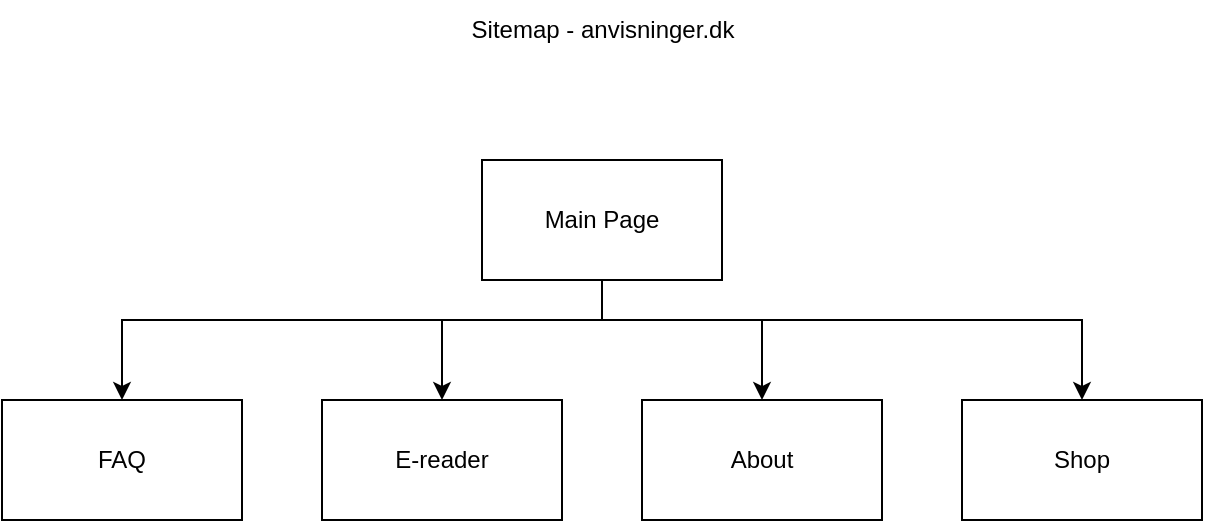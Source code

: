 <mxfile version="20.8.16" type="device"><diagram name="Page-1" id="RURv1e_WmLMmArm-_mQ0"><mxGraphModel dx="1352" dy="977" grid="1" gridSize="10" guides="1" tooltips="1" connect="1" arrows="1" fold="1" page="1" pageScale="1" pageWidth="850" pageHeight="1100" math="0" shadow="0"><root><mxCell id="0"/><mxCell id="1" parent="0"/><mxCell id="ZJy0zBu8mJ0H8RXRKVZx-6" style="edgeStyle=orthogonalEdgeStyle;rounded=0;orthogonalLoop=1;jettySize=auto;html=1;" parent="1" source="ZJy0zBu8mJ0H8RXRKVZx-1" target="ZJy0zBu8mJ0H8RXRKVZx-3" edge="1"><mxGeometry relative="1" as="geometry"><Array as="points"><mxPoint x="420" y="240"/><mxPoint x="340" y="240"/></Array></mxGeometry></mxCell><mxCell id="ZJy0zBu8mJ0H8RXRKVZx-7" style="edgeStyle=orthogonalEdgeStyle;rounded=0;orthogonalLoop=1;jettySize=auto;html=1;" parent="1" source="ZJy0zBu8mJ0H8RXRKVZx-1" target="ZJy0zBu8mJ0H8RXRKVZx-4" edge="1"><mxGeometry relative="1" as="geometry"><Array as="points"><mxPoint x="420" y="240"/><mxPoint x="500" y="240"/></Array></mxGeometry></mxCell><mxCell id="ZJy0zBu8mJ0H8RXRKVZx-8" style="edgeStyle=orthogonalEdgeStyle;rounded=0;orthogonalLoop=1;jettySize=auto;html=1;" parent="1" source="ZJy0zBu8mJ0H8RXRKVZx-1" target="ZJy0zBu8mJ0H8RXRKVZx-5" edge="1"><mxGeometry relative="1" as="geometry"><Array as="points"><mxPoint x="420" y="240"/><mxPoint x="180" y="240"/></Array></mxGeometry></mxCell><mxCell id="ZJy0zBu8mJ0H8RXRKVZx-10" style="edgeStyle=orthogonalEdgeStyle;rounded=0;orthogonalLoop=1;jettySize=auto;html=1;" parent="1" source="ZJy0zBu8mJ0H8RXRKVZx-1" target="ZJy0zBu8mJ0H8RXRKVZx-9" edge="1"><mxGeometry relative="1" as="geometry"><Array as="points"><mxPoint x="420" y="240"/><mxPoint x="660" y="240"/></Array></mxGeometry></mxCell><mxCell id="ZJy0zBu8mJ0H8RXRKVZx-1" value="Main Page" style="rounded=0;whiteSpace=wrap;html=1;" parent="1" vertex="1"><mxGeometry x="360" y="160" width="120" height="60" as="geometry"/></mxCell><mxCell id="ZJy0zBu8mJ0H8RXRKVZx-2" value="Sitemap - anvisninger.dk" style="text;html=1;align=center;verticalAlign=middle;resizable=0;points=[];autosize=1;strokeColor=none;fillColor=none;" parent="1" vertex="1"><mxGeometry x="345" y="80" width="150" height="30" as="geometry"/></mxCell><mxCell id="ZJy0zBu8mJ0H8RXRKVZx-3" value="E-reader" style="rounded=0;whiteSpace=wrap;html=1;" parent="1" vertex="1"><mxGeometry x="280" y="280" width="120" height="60" as="geometry"/></mxCell><mxCell id="ZJy0zBu8mJ0H8RXRKVZx-4" value="About" style="rounded=0;whiteSpace=wrap;html=1;" parent="1" vertex="1"><mxGeometry x="440" y="280" width="120" height="60" as="geometry"/></mxCell><mxCell id="ZJy0zBu8mJ0H8RXRKVZx-5" value="FAQ" style="rounded=0;whiteSpace=wrap;html=1;" parent="1" vertex="1"><mxGeometry x="120" y="280" width="120" height="60" as="geometry"/></mxCell><mxCell id="ZJy0zBu8mJ0H8RXRKVZx-9" value="Shop" style="rounded=0;whiteSpace=wrap;html=1;" parent="1" vertex="1"><mxGeometry x="600" y="280" width="120" height="60" as="geometry"/></mxCell></root></mxGraphModel></diagram></mxfile>